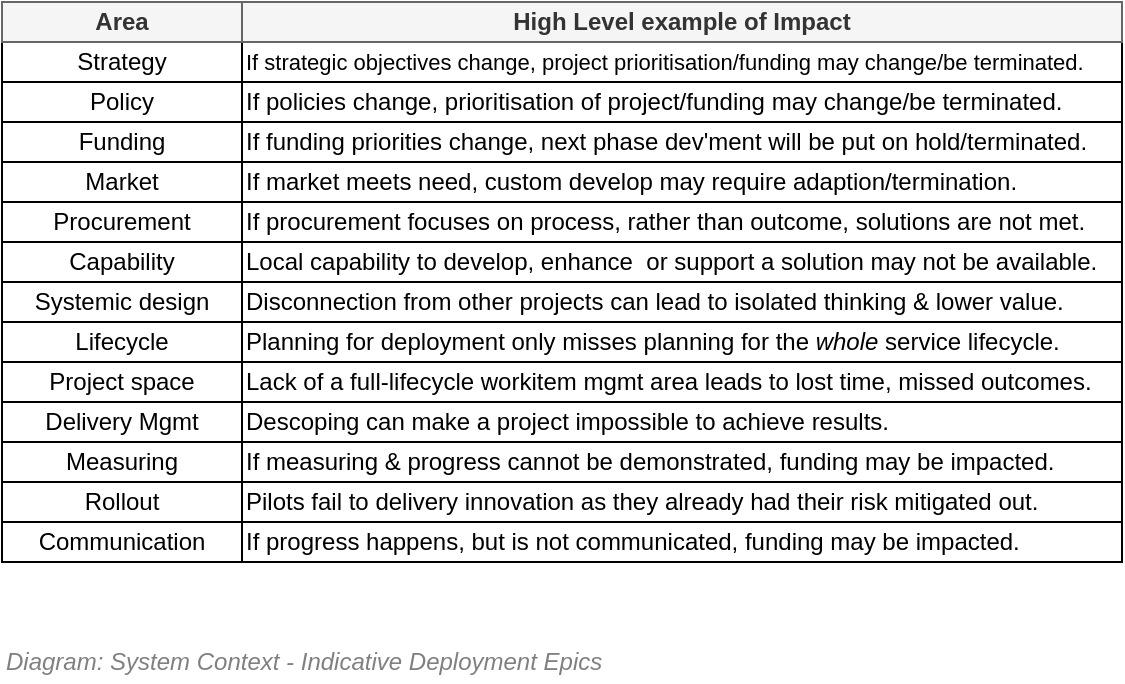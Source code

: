 <mxfile compressed="false" version="17.5.0" type="google">
  <diagram id="g4MAdxxYuRXmNnaNQQr1" name="Key Epics">
    <mxGraphModel grid="1" page="1" gridSize="10" guides="1" tooltips="1" connect="1" arrows="1" fold="1" pageScale="1" pageWidth="827" pageHeight="1169" math="0" shadow="0">
      <root>
        <mxCell id="6Cev1fCJjsmsLKHIjfR7-0" />
        <mxCell id="6Cev1fCJjsmsLKHIjfR7-1" parent="6Cev1fCJjsmsLKHIjfR7-0" />
        <mxCell id="6Cev1fCJjsmsLKHIjfR7-2" value="Funding" style="rounded=0;whiteSpace=wrap;html=1;" vertex="1" parent="6Cev1fCJjsmsLKHIjfR7-1">
          <mxGeometry x="120" y="280" width="120" height="20" as="geometry" />
        </mxCell>
        <mxCell id="6Cev1fCJjsmsLKHIjfR7-3" value="Pilots fail to delivery innovation as they already had their risk mitigated out." style="rounded=0;whiteSpace=wrap;html=1;align=left;" vertex="1" parent="6Cev1fCJjsmsLKHIjfR7-1">
          <mxGeometry x="240" y="460" width="440" height="20" as="geometry" />
        </mxCell>
        <mxCell id="6Cev1fCJjsmsLKHIjfR7-4" value="Rollout" style="rounded=0;whiteSpace=wrap;html=1;" vertex="1" parent="6Cev1fCJjsmsLKHIjfR7-1">
          <mxGeometry x="120" y="460" width="120" height="20" as="geometry" />
        </mxCell>
        <mxCell id="6Cev1fCJjsmsLKHIjfR7-5" value="Policy" style="rounded=0;whiteSpace=wrap;html=1;" vertex="1" parent="6Cev1fCJjsmsLKHIjfR7-1">
          <mxGeometry x="120" y="260" width="120" height="20" as="geometry" />
        </mxCell>
        <mxCell id="6Cev1fCJjsmsLKHIjfR7-6" value="If funding priorities change, next phase dev&#39;ment will be put on hold/terminated.&amp;nbsp;&amp;nbsp;" style="rounded=0;whiteSpace=wrap;html=1;align=left;" vertex="1" parent="6Cev1fCJjsmsLKHIjfR7-1">
          <mxGeometry x="240" y="280" width="440" height="20" as="geometry" />
        </mxCell>
        <mxCell id="6Cev1fCJjsmsLKHIjfR7-7" value="If policies change, prioritisation of project/funding may change/be terminated." style="rounded=0;whiteSpace=wrap;html=1;align=left;" vertex="1" parent="6Cev1fCJjsmsLKHIjfR7-1">
          <mxGeometry x="240" y="260" width="440" height="20" as="geometry" />
        </mxCell>
        <mxCell id="6Cev1fCJjsmsLKHIjfR7-8" value="Market" style="rounded=0;whiteSpace=wrap;html=1;" vertex="1" parent="6Cev1fCJjsmsLKHIjfR7-1">
          <mxGeometry x="120" y="300" width="120" height="20" as="geometry" />
        </mxCell>
        <mxCell id="6Cev1fCJjsmsLKHIjfR7-9" value="If market meets need, custom develop may require adaption/termination." style="rounded=0;whiteSpace=wrap;html=1;align=left;" vertex="1" parent="6Cev1fCJjsmsLKHIjfR7-1">
          <mxGeometry x="240" y="300" width="440" height="20" as="geometry" />
        </mxCell>
        <mxCell id="6Cev1fCJjsmsLKHIjfR7-10" value="Measuring" style="rounded=0;whiteSpace=wrap;html=1;" vertex="1" parent="6Cev1fCJjsmsLKHIjfR7-1">
          <mxGeometry x="120" y="440" width="120" height="20" as="geometry" />
        </mxCell>
        <mxCell id="6Cev1fCJjsmsLKHIjfR7-11" value="If measuring &amp;amp; progress cannot be demonstrated, funding may be impacted." style="rounded=0;whiteSpace=wrap;html=1;align=left;" vertex="1" parent="6Cev1fCJjsmsLKHIjfR7-1">
          <mxGeometry x="240" y="440" width="440" height="20" as="geometry" />
        </mxCell>
        <mxCell id="6Cev1fCJjsmsLKHIjfR7-12" value="Strategy" style="rounded=0;whiteSpace=wrap;html=1;" vertex="1" parent="6Cev1fCJjsmsLKHIjfR7-1">
          <mxGeometry x="120" y="240" width="120" height="20" as="geometry" />
        </mxCell>
        <mxCell id="6Cev1fCJjsmsLKHIjfR7-13" value="Capability" style="rounded=0;whiteSpace=wrap;html=1;" vertex="1" parent="6Cev1fCJjsmsLKHIjfR7-1">
          <mxGeometry x="120" y="340" width="120" height="20" as="geometry" />
        </mxCell>
        <mxCell id="6Cev1fCJjsmsLKHIjfR7-14" value="Procurement" style="rounded=0;whiteSpace=wrap;html=1;" vertex="1" parent="6Cev1fCJjsmsLKHIjfR7-1">
          <mxGeometry x="120" y="320" width="120" height="20" as="geometry" />
        </mxCell>
        <mxCell id="6Cev1fCJjsmsLKHIjfR7-15" value="Delivery Mgmt" style="rounded=0;whiteSpace=wrap;html=1;" vertex="1" parent="6Cev1fCJjsmsLKHIjfR7-1">
          <mxGeometry x="120" y="420" width="120" height="20" as="geometry" />
        </mxCell>
        <mxCell id="6Cev1fCJjsmsLKHIjfR7-16" value="Descoping can make a project impossible to achieve results." style="rounded=0;whiteSpace=wrap;html=1;align=left;" vertex="1" parent="6Cev1fCJjsmsLKHIjfR7-1">
          <mxGeometry x="240" y="420" width="440" height="20" as="geometry" />
        </mxCell>
        <mxCell id="6Cev1fCJjsmsLKHIjfR7-17" value="Communication" style="rounded=0;whiteSpace=wrap;html=1;" vertex="1" parent="6Cev1fCJjsmsLKHIjfR7-1">
          <mxGeometry x="120" y="480" width="120" height="20" as="geometry" />
        </mxCell>
        <mxCell id="6Cev1fCJjsmsLKHIjfR7-18" value="If progress happens, but is not communicated, funding may be impacted." style="rounded=0;whiteSpace=wrap;html=1;align=left;" vertex="1" parent="6Cev1fCJjsmsLKHIjfR7-1">
          <mxGeometry x="240" y="480" width="440" height="20" as="geometry" />
        </mxCell>
        <mxCell id="6Cev1fCJjsmsLKHIjfR7-19" value="Systemic design" style="rounded=0;whiteSpace=wrap;html=1;" vertex="1" parent="6Cev1fCJjsmsLKHIjfR7-1">
          <mxGeometry x="120" y="360" width="120" height="20" as="geometry" />
        </mxCell>
        <mxCell id="6Cev1fCJjsmsLKHIjfR7-20" value="Disconnection from other projects can lead to isolated thinking &amp;amp; lower value." style="rounded=0;whiteSpace=wrap;html=1;align=left;" vertex="1" parent="6Cev1fCJjsmsLKHIjfR7-1">
          <mxGeometry x="240" y="360" width="440" height="20" as="geometry" />
        </mxCell>
        <mxCell id="6Cev1fCJjsmsLKHIjfR7-21" value="Local capability to develop, enhance&amp;nbsp; or support a solution may not be available." style="rounded=0;whiteSpace=wrap;html=1;align=left;" vertex="1" parent="6Cev1fCJjsmsLKHIjfR7-1">
          <mxGeometry x="240" y="340" width="440" height="20" as="geometry" />
        </mxCell>
        <mxCell id="6Cev1fCJjsmsLKHIjfR7-22" value="If procurement focuses on process, rather than outcome, solutions are not met." style="rounded=0;whiteSpace=wrap;html=1;align=left;" vertex="1" parent="6Cev1fCJjsmsLKHIjfR7-1">
          <mxGeometry x="240" y="320" width="440" height="20" as="geometry" />
        </mxCell>
        <mxCell id="6Cev1fCJjsmsLKHIjfR7-23" value="Lifecycle" style="rounded=0;whiteSpace=wrap;html=1;" vertex="1" parent="6Cev1fCJjsmsLKHIjfR7-1">
          <mxGeometry x="120" y="380" width="120" height="20" as="geometry" />
        </mxCell>
        <mxCell id="6Cev1fCJjsmsLKHIjfR7-24" value="Planning for deployment only misses planning for the &lt;i&gt;whole&lt;/i&gt; service lifecycle." style="rounded=0;whiteSpace=wrap;html=1;align=left;" vertex="1" parent="6Cev1fCJjsmsLKHIjfR7-1">
          <mxGeometry x="240" y="380" width="440" height="20" as="geometry" />
        </mxCell>
        <mxCell id="6Cev1fCJjsmsLKHIjfR7-25" value="Project space" style="rounded=0;whiteSpace=wrap;html=1;" vertex="1" parent="6Cev1fCJjsmsLKHIjfR7-1">
          <mxGeometry x="120" y="400" width="120" height="20" as="geometry" />
        </mxCell>
        <mxCell id="6Cev1fCJjsmsLKHIjfR7-26" value="Lack of a full-lifecycle workitem mgmt area leads to lost time, missed outcomes." style="rounded=0;whiteSpace=wrap;html=1;align=left;" vertex="1" parent="6Cev1fCJjsmsLKHIjfR7-1">
          <mxGeometry x="240" y="400" width="440" height="20" as="geometry" />
        </mxCell>
        <mxCell id="6Cev1fCJjsmsLKHIjfR7-27" value="&lt;font style=&quot;font-size: 11px&quot;&gt;If strategic objectives change, project prioritisation/funding may change/be terminated.&lt;/font&gt;" style="rounded=0;whiteSpace=wrap;html=1;align=left;" vertex="1" parent="6Cev1fCJjsmsLKHIjfR7-1">
          <mxGeometry x="240" y="240" width="440" height="20" as="geometry" />
        </mxCell>
        <mxCell id="6Cev1fCJjsmsLKHIjfR7-28" value="Area" style="rounded=0;whiteSpace=wrap;html=1;fontStyle=1;fillColor=#f5f5f5;strokeColor=#666666;fontColor=#333333;" vertex="1" parent="6Cev1fCJjsmsLKHIjfR7-1">
          <mxGeometry x="120" y="220" width="120" height="20" as="geometry" />
        </mxCell>
        <mxCell id="6Cev1fCJjsmsLKHIjfR7-29" value="High Level example of Impact" style="rounded=0;whiteSpace=wrap;html=1;fontStyle=1;fillColor=#f5f5f5;strokeColor=#666666;fontColor=#333333;" vertex="1" parent="6Cev1fCJjsmsLKHIjfR7-1">
          <mxGeometry x="240" y="220" width="440" height="20" as="geometry" />
        </mxCell>
        <mxCell id="6Cev1fCJjsmsLKHIjfR7-30" value="&lt;font style=&quot;font-size: 12px&quot;&gt;&lt;span style=&quot;font-size: 12px&quot;&gt;Diagram: &lt;/span&gt;System Context - Indicative Deployment Epics&lt;/font&gt;" style="text;strokeColor=none;fillColor=none;html=1;fontSize=12;fontStyle=2;verticalAlign=middle;align=left;shadow=0;glass=0;comic=0;opacity=30;fontColor=#808080;" vertex="1" parent="6Cev1fCJjsmsLKHIjfR7-1">
          <mxGeometry x="120" y="540" width="520" height="20" as="geometry" />
        </mxCell>
        <UserObject label="" tooltip="The system will be delivered iteratively via different streams that interact at certain points. &#xa;The above is only an indicative diagram of what functionality is expected in each iteration.&#xa;Note that the first sprint is used for design. Not all-up-front design, but the best guess as to the core aspects of the system, including Sessions, Users, Tenancies, Members, Permissions, Roles, Media -- stuff that is more or less the same from System to System.&#xa;&#xa;As development progresses, decisions made by concensus make it into the development, and are recorded in the SAD.&#xa;&#xa;Think of it much as the original Blueprints define where the house, plumbing, elect goes. But as the flooring gets decided, and the paint colour, fixtures, etc. get figured out and worked on in an agile way, they too get done and recorded. &#xa;But never let your devs/carpenters go wild, without a blueprint/base plan. At least not with my mortgage (but yours...?)" id="6Cev1fCJjsmsLKHIjfR7-31">
          <mxCell style="shape=image;html=1;verticalAlign=top;verticalLabelPosition=bottom;labelBackgroundColor=#ffffff;imageAspect=0;aspect=fixed;image=https://cdn1.iconfinder.com/data/icons/hawcons/32/699014-icon-28-information-128.png;shadow=0;dashed=0;fontFamily=Helvetica;fontSize=12;fontColor=#000000;align=center;strokeColor=#000000;fillColor=#505050;" vertex="1" parent="6Cev1fCJjsmsLKHIjfR7-1">
            <mxGeometry x="660" y="540" width="20" height="20" as="geometry" />
          </mxCell>
        </UserObject>
      </root>
    </mxGraphModel>
  </diagram>
</mxfile>

